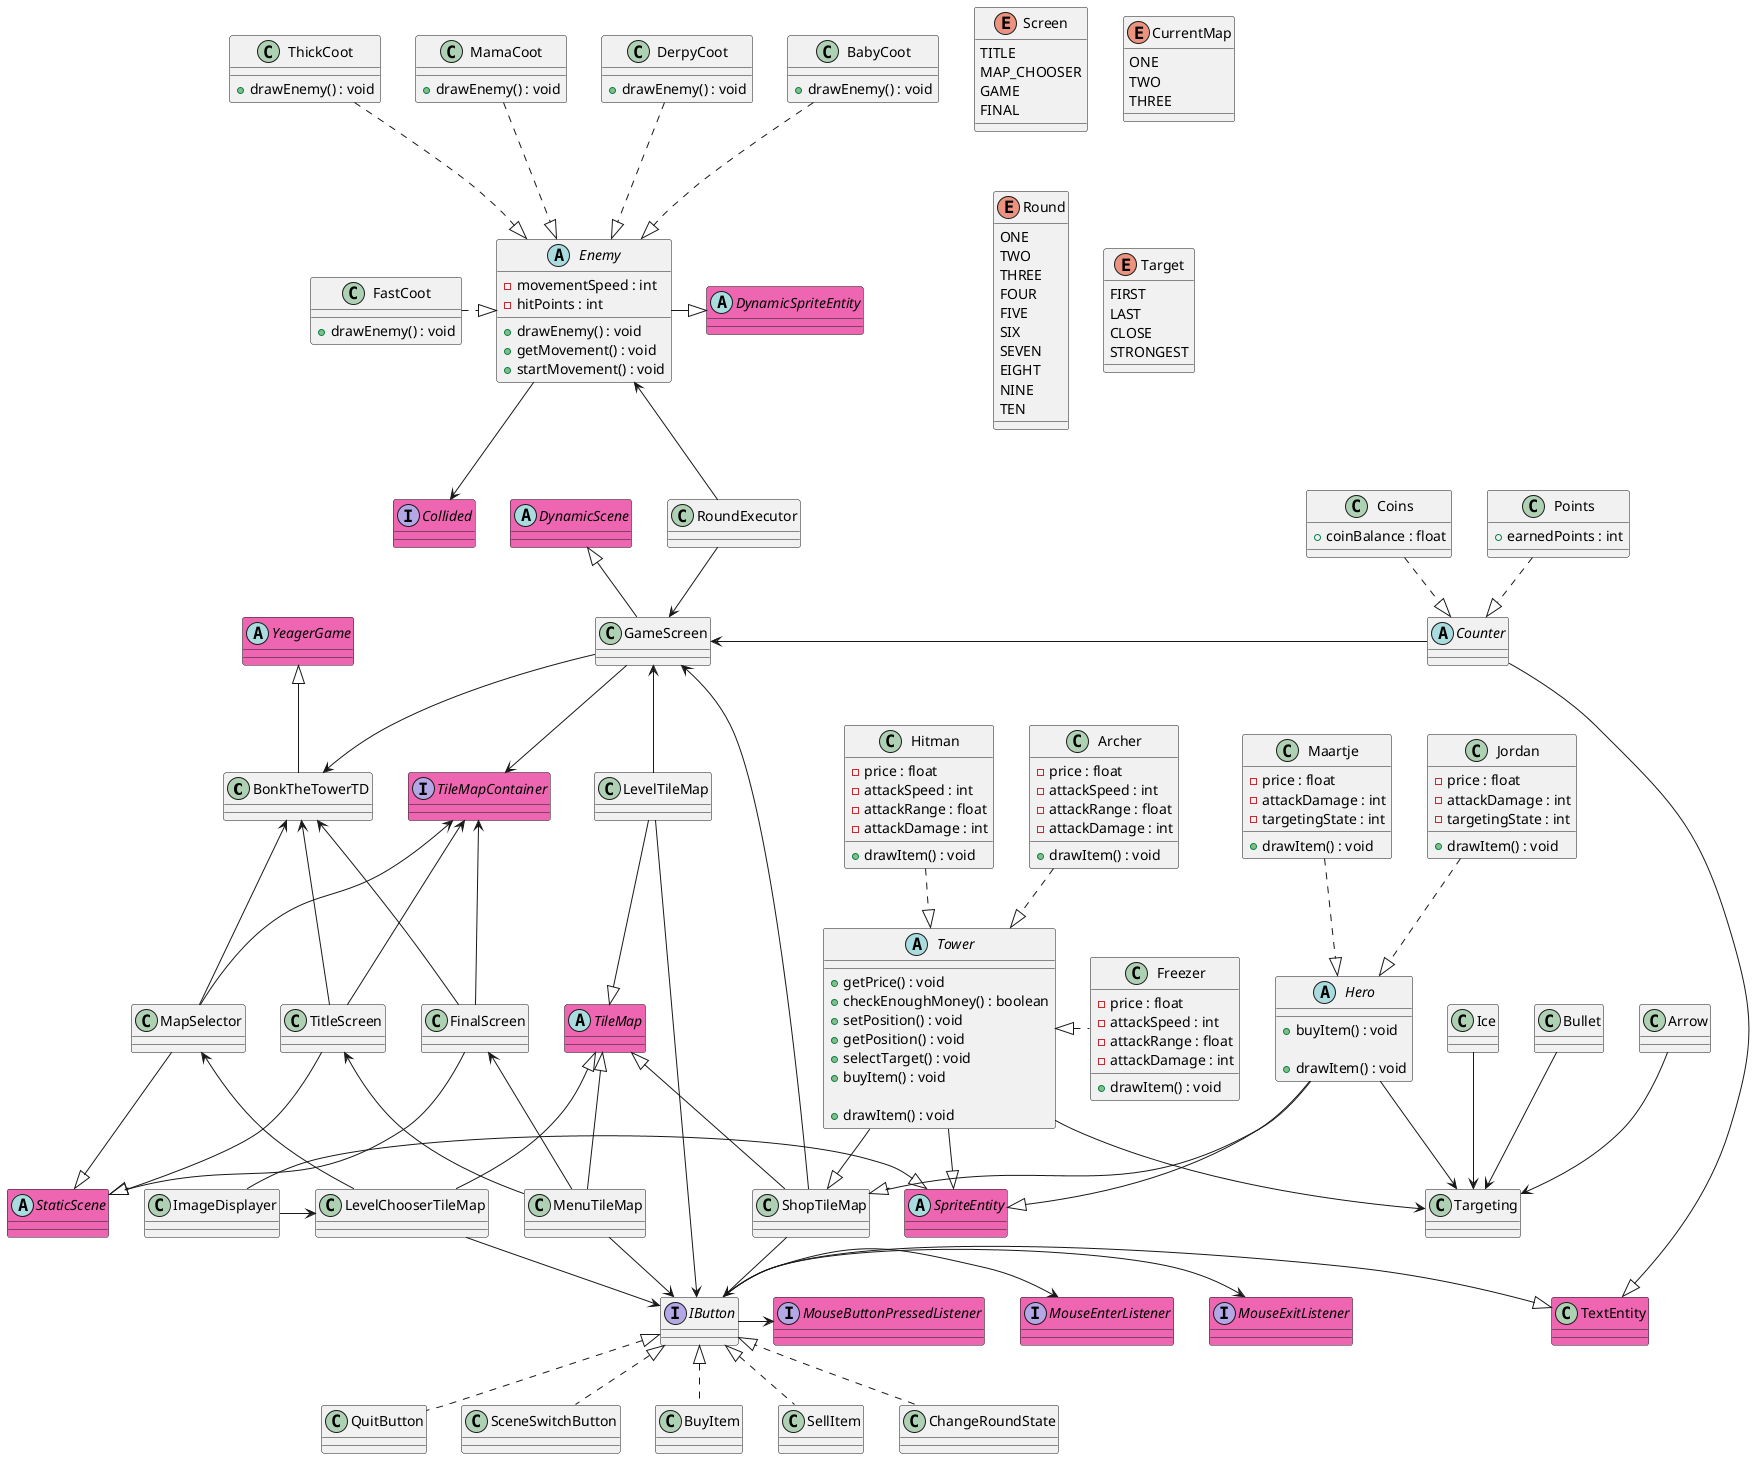 @startuml BTT_TD_Diagram
class BonkTheTowerTD {

}

BonkTheTowerTD -up-|> YeagerGame
BonkTheTowerTD <-down- TitleScreen
BonkTheTowerTD <-down- MapSelector
BonkTheTowerTD <-left- GameScreen
BonkTheTowerTD <-down- FinalScreen

abstract class YeagerGame #EE66B1 {

}

class GameScreen {

}

GameScreen <-- ShopTileMap
GameScreen <-- LevelTileMap
GameScreen <-right- Counter

class TitleScreen {

}

class TextEntity {

}


TitleScreen <-- MenuTileMap

MenuTileMap --> IButton

class MapSelector {

}

class LevelChooserTileMap {

}

MapSelector <-- LevelChooserTileMap
LevelChooserTileMap <-left- ImageDisplayer
LevelChooserTileMap --> IButton

interface TileMapContainer #EE66B1{

}

abstract class TileMap #EE66B1 {

}

TileMapContainer <-down- TitleScreen
TileMapContainer <-up- GameScreen
TileMapContainer <-down- MapSelector
TileMapContainer <-down- FinalScreen

TileMap <|-- MenuTileMap
TileMap <|-- LevelChooserTileMap
TileMap <|-- ShopTileMap

class FinalScreen {

}

FinalScreen <-- MenuTileMap

abstract class StaticScene #EE66B1{

}

abstract class DynamicScene #EE66B1 {

}

GameScreen -up-|> DynamicScene

TitleScreen -down-|> StaticScene
MapSelector -down-|> StaticScene
FinalScreen -down-|> StaticScene

class RoundExecutor {

}

RoundExecutor -up-> Enemy
RoundExecutor -down-> GameScreen

class LevelTileMap {

}

LevelTileMap --|> TileMap
LevelTileMap --> IButton

enum Screen {
    TITLE
    MAP_CHOOSER
    GAME
    FINAL
}

enum CurrentMap {
    ONE
    TWO
    THREE
}

enum Round {
    ONE
    TWO
    THREE
    FOUR
    FIVE
    SIX
    SEVEN
    EIGHT
    NINE
    TEN
}

enum Target {
    FIRST
    LAST
    CLOSE
    STRONGEST
}

interface IButton {

}

IButton -right-> MouseExitListener
IButton -right-> MouseEnterListener
IButton -right-> MouseButtonPressedListener
IButton -right-|> TextEntity

IButton <|.. QuitButton
IButton <|.. SceneSwitchButton
IButton <|.. BuyItem
IButton <|.. SellItem
IButton <|.. ChangeRoundState

interface MouseButtonPressedListener #EE66B1 {

}

interface MouseEnterListener #EE66B1 {

}

interface MouseExitListener #EE66B1 {

}

class TextEntity #EE66B1 {

}

class SceneSwitchButton {

}

class ChangeRoundState {

}

class BuyItem {

}

class SellItem {

}

class QuitButton {

}

class ImageDisplayer {

}

ImageDisplayer -right-|> SpriteEntity

abstract class Counter {

}

Counter <|.up. Points
Counter <|.up. Coins

Counter --|> TextEntity

class Coins {
+coinBalance : float
}

class Points {
+earnedPoints : int
}

class ShopTileMap {

}

ShopTileMap <|-up- Hero
ShopTileMap <|-up- Tower
ShopTileMap -right-> IButton

abstract class Hero {
+buyItem() : void

+drawItem() : void
}

Hero <|.up. Jordan
Hero <|.up. Maartje

class Jordan {
-price : float
-attackDamage : int
-targetingState : int

+drawItem() : void
}

class Maartje {
-price : float
-attackDamage : int
-targetingState : int

+drawItem() : void
}

abstract class Tower {
+getPrice() : void
+checkEnoughMoney() : boolean
+setPosition() : void
+getPosition() : void
+selectTarget() : void
+buyItem() : void

+drawItem() : void
}

class Archer {
-price : float
-attackSpeed : int
-attackRange : float
-attackDamage : int

+drawItem() : void
}

class Hitman {
-price : float
-attackSpeed : int
-attackRange : float
-attackDamage : int

+drawItem() : void
}

class Freezer {
-price : float
-attackSpeed : int
-attackRange : float
-attackDamage : int

+drawItem() : void
}

Tower <|.up. Archer
Tower <|.up. Hitman
Tower <|.right. Freezer

Tower --|> SpriteEntity
Hero --|> SpriteEntity
Enemy -right-|> DynamicSpriteEntity

abstract class SpriteEntity #EE66B1 {

}

abstract class DynamicSpriteEntity #EE66B1 {

}


class Targeting {

}

class Arrow {

}

class Bullet {

}

class Ice {

}

Targeting <-up- Arrow
Targeting <-up- Bullet
Targeting <-up- Ice


Targeting <-up- Tower
Targeting <-up- Hero


abstract class Enemy {
-movementSpeed : int
-hitPoints : int

+drawEnemy() : void
+getMovement() : void
+startMovement() : void
}

interface Collided #EE66B1{

}

Enemy --> Collided

class BabyCoot {
+drawEnemy() : void
}

class DerpyCoot {
+drawEnemy() : void
}

class MamaCoot {
+drawEnemy() : void
}

class FastCoot {
+drawEnemy() : void
}

class ThickCoot {
+drawEnemy() : void
}

Enemy <|.up. BabyCoot
Enemy <|.up. DerpyCoot
Enemy <|.up. MamaCoot
Enemy <|.left. FastCoot
Enemy <|.up. ThickCoot

@enduml